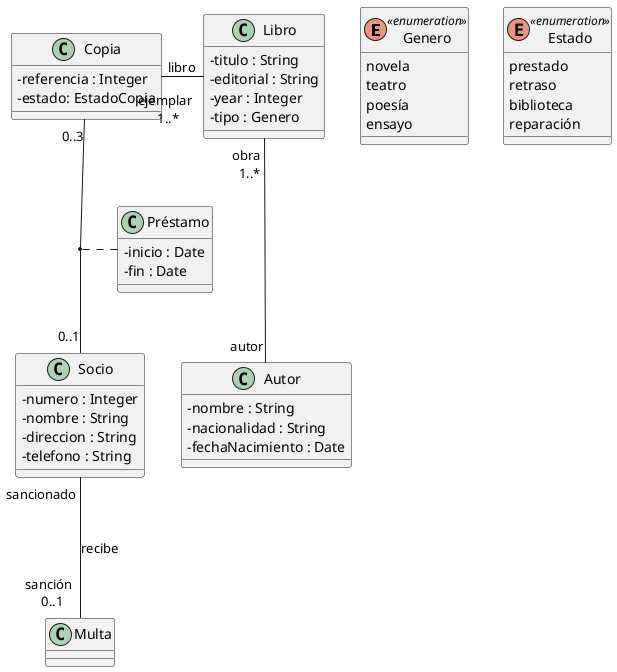@startuml biblioteca
'https://plantuml.com/class-diagram

skinparam classAttributeIconSize 0

enum Genero << enumeration >> {
    novela
    teatro
    poesía
    ensayo
}

enum Estado << enumeration >> {
    prestado
    retraso
    biblioteca
    reparación
}


class Copia {
    - referencia : Integer
    - estado: EstadoCopia
}
class Socio {
    - numero : Integer
    - nombre : String
    - direccion : String
    - telefono : String
}
class Préstamo {
    - inicio : Date
    - fin : Date
}

class Libro {
    - titulo : String
    - editorial : String
    - year : Integer
    - tipo : Genero
}

class Autor {
    - nombre : String
    - nacionalidad : String
    - fechaNacimiento : Date
}

Copia "0..3" -- "0..1" Socio
(Copia, Socio) .. Préstamo
Socio "sancionado" --- "sanción \n 0..1" Multa : recibe

Copia "ejemplar \n 1..*" --right-- "libro" Libro
Libro "obra \n 1..*" --down- "autor" Autor


@enduml